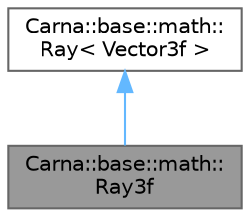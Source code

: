 digraph "Carna::base::math::Ray3f"
{
 // LATEX_PDF_SIZE
  bgcolor="transparent";
  edge [fontname=Helvetica,fontsize=10,labelfontname=Helvetica,labelfontsize=10];
  node [fontname=Helvetica,fontsize=10,shape=box,height=0.2,width=0.4];
  Node1 [id="Node000001",label="Carna::base::math::\lRay3f",height=0.2,width=0.4,color="gray40", fillcolor="grey60", style="filled", fontcolor="black",tooltip="Defines ray in ."];
  Node2 -> Node1 [id="edge1_Node000001_Node000002",dir="back",color="steelblue1",style="solid",tooltip=" "];
  Node2 [id="Node000002",label="Carna::base::math::\lRay\< Vector3f \>",height=0.2,width=0.4,color="gray40", fillcolor="white", style="filled",URL="$classCarna_1_1base_1_1math_1_1Ray.html",tooltip=" "];
}
